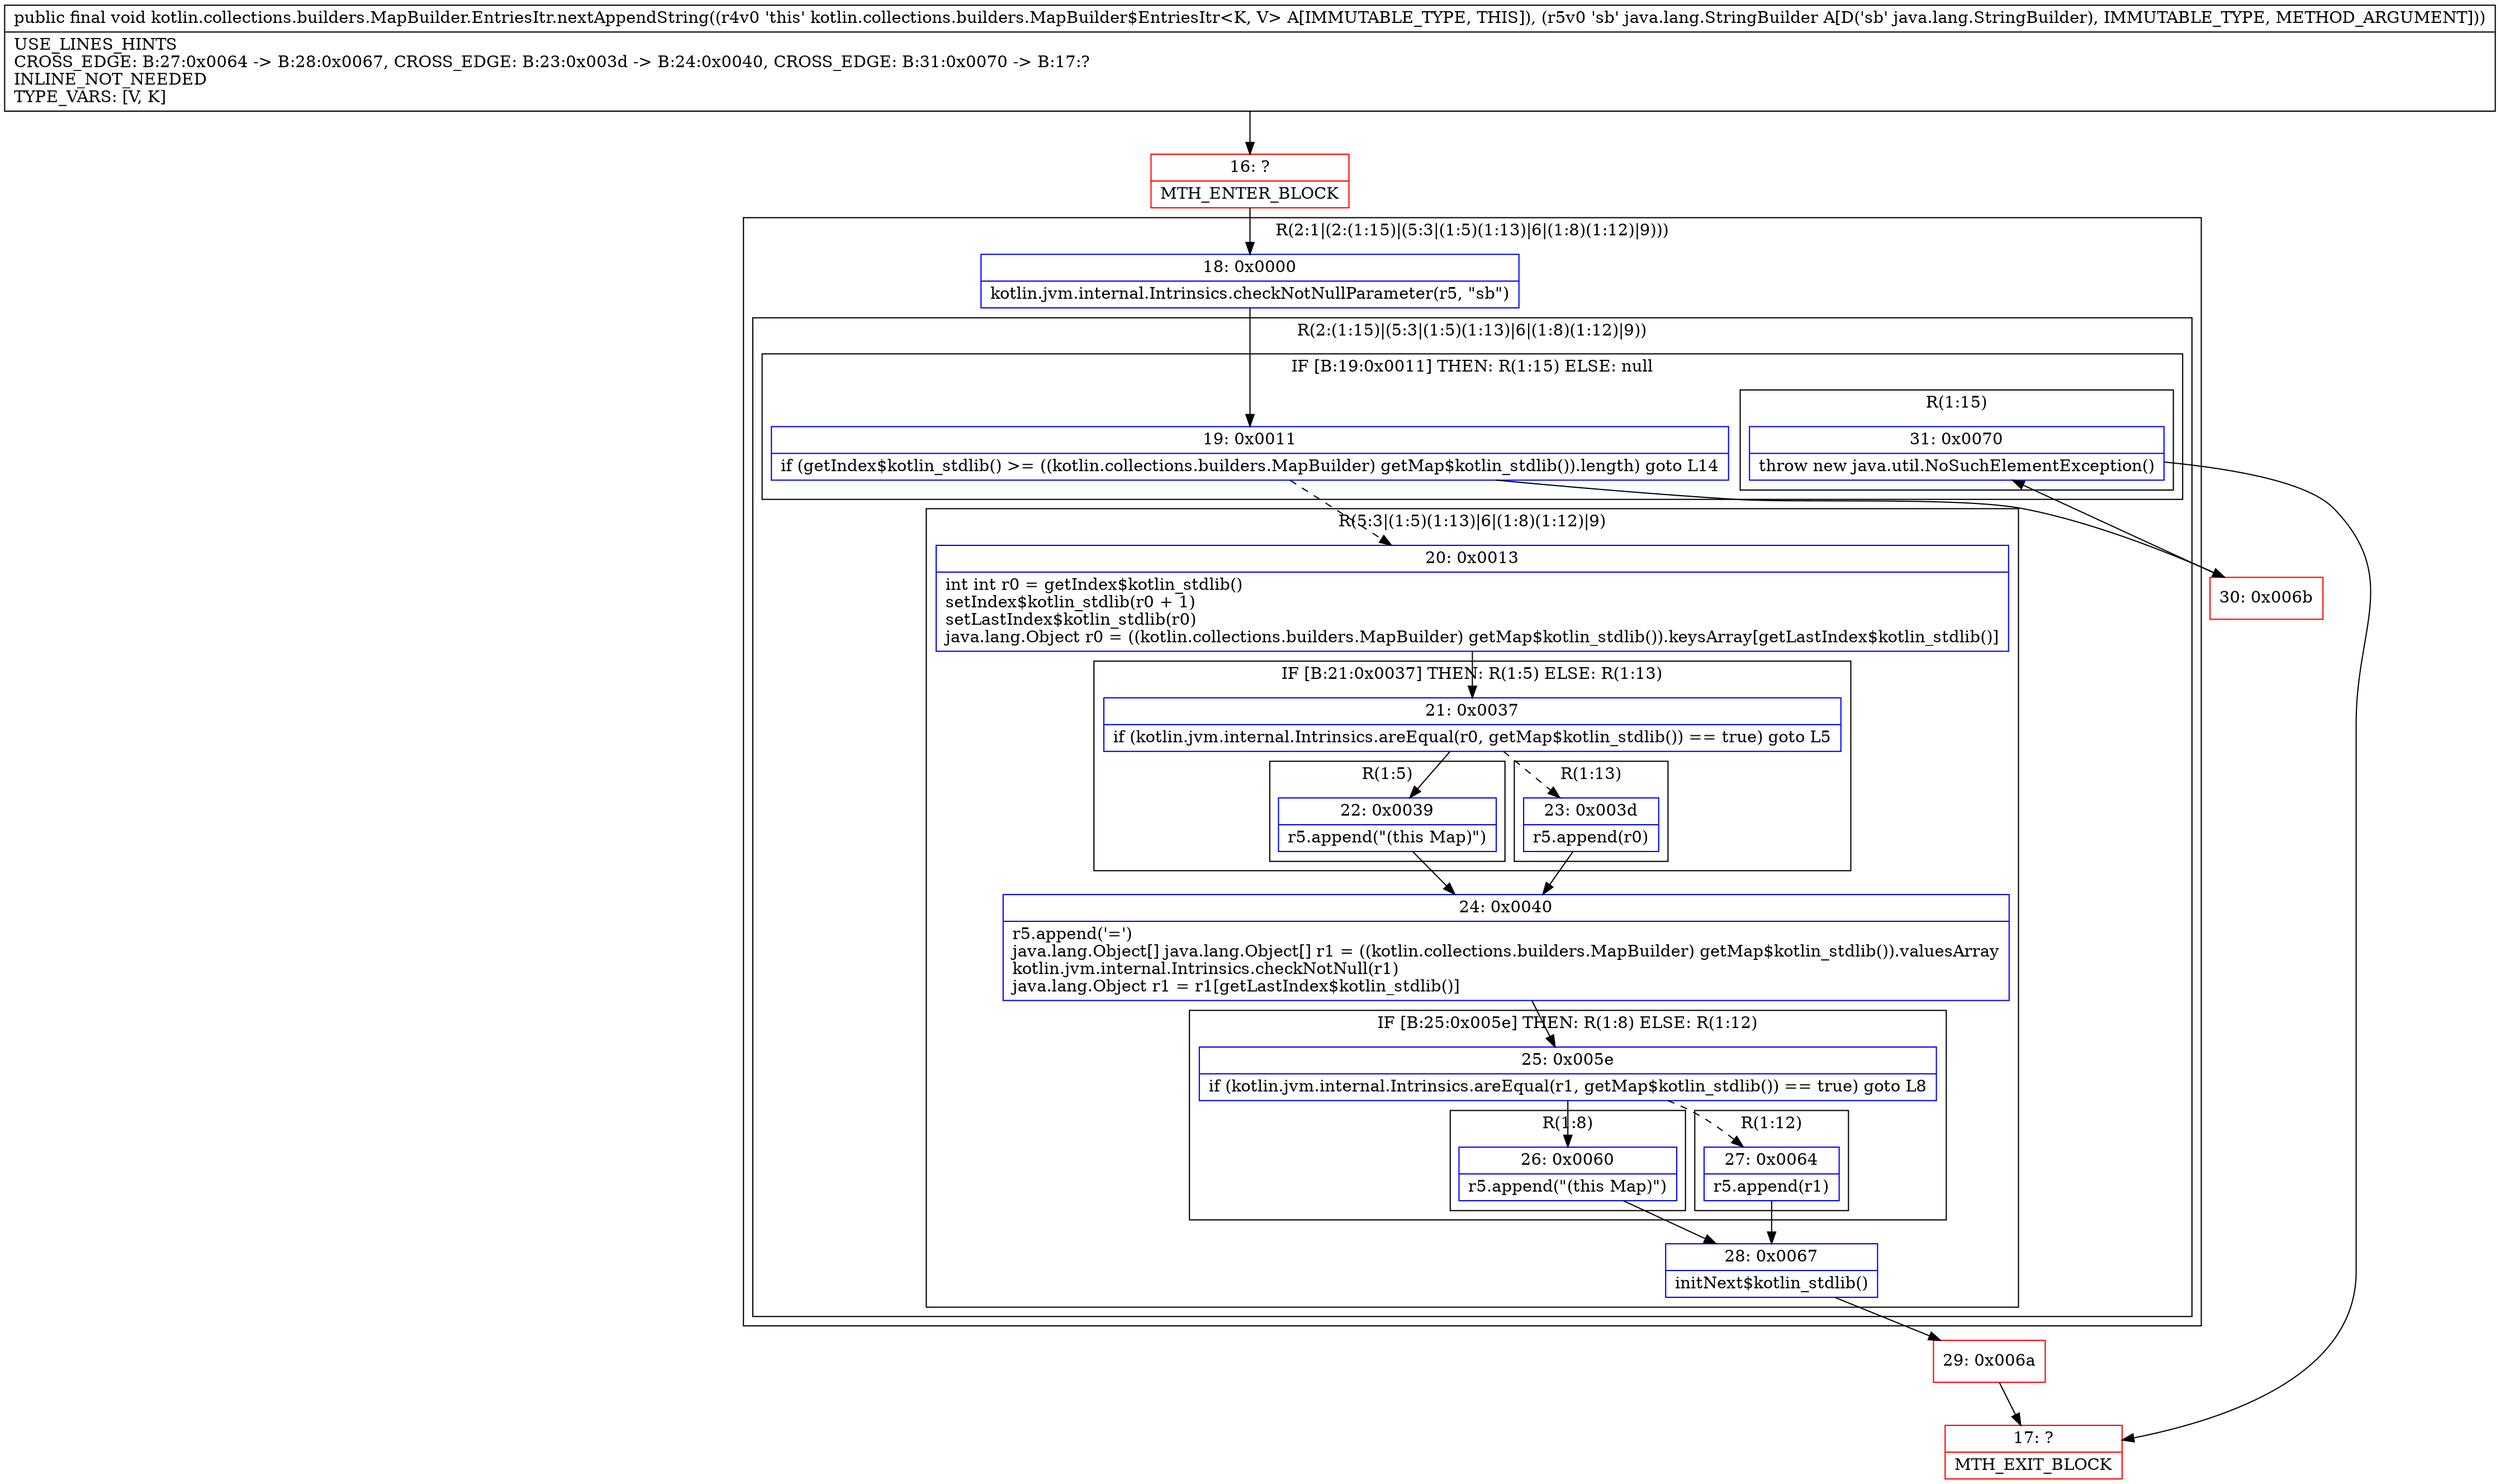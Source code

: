 digraph "CFG forkotlin.collections.builders.MapBuilder.EntriesItr.nextAppendString(Ljava\/lang\/StringBuilder;)V" {
subgraph cluster_Region_424116381 {
label = "R(2:1|(2:(1:15)|(5:3|(1:5)(1:13)|6|(1:8)(1:12)|9)))";
node [shape=record,color=blue];
Node_18 [shape=record,label="{18\:\ 0x0000|kotlin.jvm.internal.Intrinsics.checkNotNullParameter(r5, \"sb\")\l}"];
subgraph cluster_Region_1673379711 {
label = "R(2:(1:15)|(5:3|(1:5)(1:13)|6|(1:8)(1:12)|9))";
node [shape=record,color=blue];
subgraph cluster_IfRegion_190372086 {
label = "IF [B:19:0x0011] THEN: R(1:15) ELSE: null";
node [shape=record,color=blue];
Node_19 [shape=record,label="{19\:\ 0x0011|if (getIndex$kotlin_stdlib() \>= ((kotlin.collections.builders.MapBuilder) getMap$kotlin_stdlib()).length) goto L14\l}"];
subgraph cluster_Region_1074900256 {
label = "R(1:15)";
node [shape=record,color=blue];
Node_31 [shape=record,label="{31\:\ 0x0070|throw new java.util.NoSuchElementException()\l}"];
}
}
subgraph cluster_Region_1803831874 {
label = "R(5:3|(1:5)(1:13)|6|(1:8)(1:12)|9)";
node [shape=record,color=blue];
Node_20 [shape=record,label="{20\:\ 0x0013|int int r0 = getIndex$kotlin_stdlib()\lsetIndex$kotlin_stdlib(r0 + 1)\lsetLastIndex$kotlin_stdlib(r0)\ljava.lang.Object r0 = ((kotlin.collections.builders.MapBuilder) getMap$kotlin_stdlib()).keysArray[getLastIndex$kotlin_stdlib()]\l}"];
subgraph cluster_IfRegion_1368891529 {
label = "IF [B:21:0x0037] THEN: R(1:5) ELSE: R(1:13)";
node [shape=record,color=blue];
Node_21 [shape=record,label="{21\:\ 0x0037|if (kotlin.jvm.internal.Intrinsics.areEqual(r0, getMap$kotlin_stdlib()) == true) goto L5\l}"];
subgraph cluster_Region_1710722775 {
label = "R(1:5)";
node [shape=record,color=blue];
Node_22 [shape=record,label="{22\:\ 0x0039|r5.append(\"(this Map)\")\l}"];
}
subgraph cluster_Region_790838045 {
label = "R(1:13)";
node [shape=record,color=blue];
Node_23 [shape=record,label="{23\:\ 0x003d|r5.append(r0)\l}"];
}
}
Node_24 [shape=record,label="{24\:\ 0x0040|r5.append('=')\ljava.lang.Object[] java.lang.Object[] r1 = ((kotlin.collections.builders.MapBuilder) getMap$kotlin_stdlib()).valuesArray\lkotlin.jvm.internal.Intrinsics.checkNotNull(r1)\ljava.lang.Object r1 = r1[getLastIndex$kotlin_stdlib()]\l}"];
subgraph cluster_IfRegion_560026499 {
label = "IF [B:25:0x005e] THEN: R(1:8) ELSE: R(1:12)";
node [shape=record,color=blue];
Node_25 [shape=record,label="{25\:\ 0x005e|if (kotlin.jvm.internal.Intrinsics.areEqual(r1, getMap$kotlin_stdlib()) == true) goto L8\l}"];
subgraph cluster_Region_1807717201 {
label = "R(1:8)";
node [shape=record,color=blue];
Node_26 [shape=record,label="{26\:\ 0x0060|r5.append(\"(this Map)\")\l}"];
}
subgraph cluster_Region_1753140151 {
label = "R(1:12)";
node [shape=record,color=blue];
Node_27 [shape=record,label="{27\:\ 0x0064|r5.append(r1)\l}"];
}
}
Node_28 [shape=record,label="{28\:\ 0x0067|initNext$kotlin_stdlib()\l}"];
}
}
}
Node_16 [shape=record,color=red,label="{16\:\ ?|MTH_ENTER_BLOCK\l}"];
Node_29 [shape=record,color=red,label="{29\:\ 0x006a}"];
Node_17 [shape=record,color=red,label="{17\:\ ?|MTH_EXIT_BLOCK\l}"];
Node_30 [shape=record,color=red,label="{30\:\ 0x006b}"];
MethodNode[shape=record,label="{public final void kotlin.collections.builders.MapBuilder.EntriesItr.nextAppendString((r4v0 'this' kotlin.collections.builders.MapBuilder$EntriesItr\<K, V\> A[IMMUTABLE_TYPE, THIS]), (r5v0 'sb' java.lang.StringBuilder A[D('sb' java.lang.StringBuilder), IMMUTABLE_TYPE, METHOD_ARGUMENT]))  | USE_LINES_HINTS\lCROSS_EDGE: B:27:0x0064 \-\> B:28:0x0067, CROSS_EDGE: B:23:0x003d \-\> B:24:0x0040, CROSS_EDGE: B:31:0x0070 \-\> B:17:?\lINLINE_NOT_NEEDED\lTYPE_VARS: [V, K]\l}"];
MethodNode -> Node_16;Node_18 -> Node_19;
Node_19 -> Node_20[style=dashed];
Node_19 -> Node_30;
Node_31 -> Node_17;
Node_20 -> Node_21;
Node_21 -> Node_22;
Node_21 -> Node_23[style=dashed];
Node_22 -> Node_24;
Node_23 -> Node_24;
Node_24 -> Node_25;
Node_25 -> Node_26;
Node_25 -> Node_27[style=dashed];
Node_26 -> Node_28;
Node_27 -> Node_28;
Node_28 -> Node_29;
Node_16 -> Node_18;
Node_29 -> Node_17;
Node_30 -> Node_31;
}

